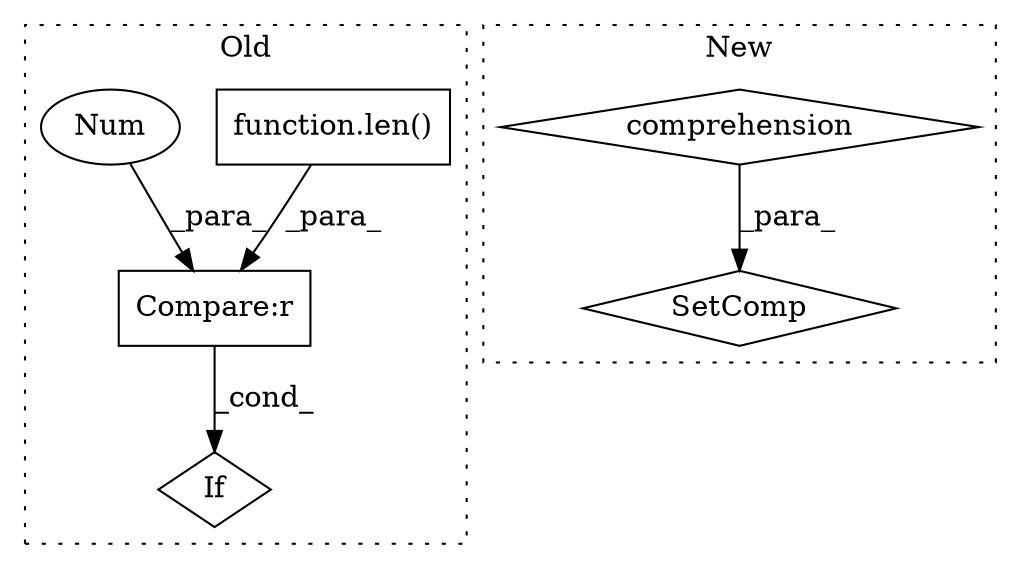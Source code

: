 digraph G {
subgraph cluster0 {
1 [label="function.len()" a="75" s="1450,1465" l="4,1" shape="box"];
4 [label="Compare:r" a="40" s="1450" l="21" shape="box"];
5 [label="If" a="96" s="1447" l="3" shape="diamond"];
6 [label="Num" a="76" s="1470" l="1" shape="ellipse"];
label = "Old";
style="dotted";
}
subgraph cluster1 {
2 [label="SetComp" a="69" s="2242" l="48" shape="diamond"];
3 [label="comprehension" a="45" s="2258" l="3" shape="diamond"];
label = "New";
style="dotted";
}
1 -> 4 [label="_para_"];
3 -> 2 [label="_para_"];
4 -> 5 [label="_cond_"];
6 -> 4 [label="_para_"];
}